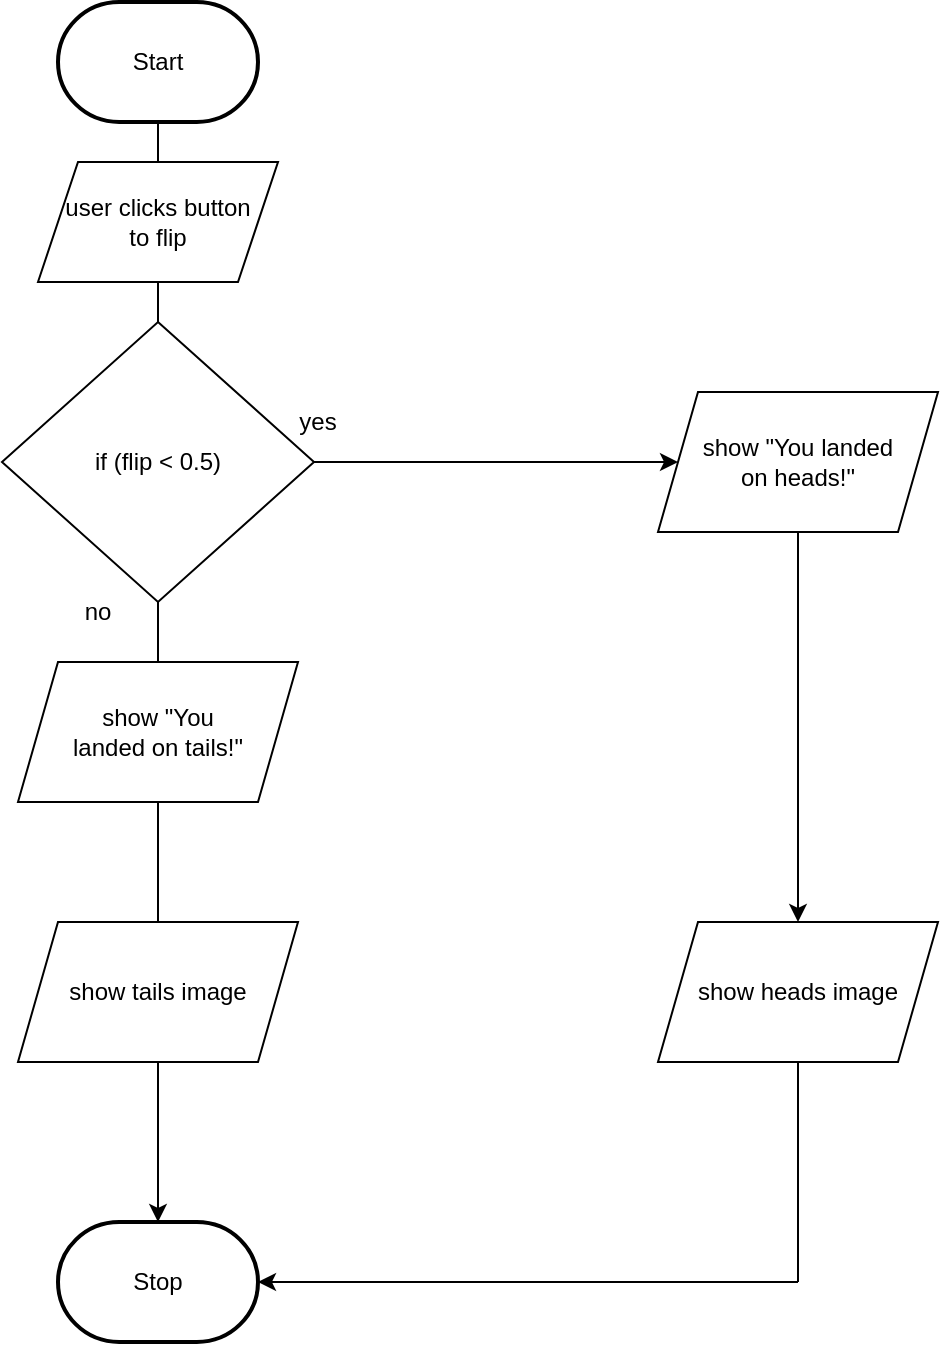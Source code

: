 <mxfile>
    <diagram id="cNM6BuewdGqbLKXvNuxF" name="Page-1">
        <mxGraphModel dx="1086" dy="743" grid="1" gridSize="10" guides="1" tooltips="1" connect="1" arrows="1" fold="1" page="1" pageScale="1" pageWidth="827" pageHeight="1169" math="0" shadow="0">
            <root>
                <mxCell id="0"/>
                <mxCell id="1" parent="0"/>
                <mxCell id="11" style="edgeStyle=orthogonalEdgeStyle;html=1;endArrow=classic;endFill=1;rounded=0;startArrow=none;" parent="1" source="20" target="3" edge="1">
                    <mxGeometry relative="1" as="geometry">
                        <mxPoint x="190" y="525" as="targetPoint"/>
                    </mxGeometry>
                </mxCell>
                <mxCell id="2" value="Start" style="strokeWidth=2;html=1;shape=mxgraph.flowchart.terminator;whiteSpace=wrap;" parent="1" vertex="1">
                    <mxGeometry x="140" y="30" width="100" height="60" as="geometry"/>
                </mxCell>
                <mxCell id="27" style="edgeStyle=none;html=1;endArrow=none;endFill=0;startArrow=classic;startFill=1;" edge="1" parent="1" source="3">
                    <mxGeometry relative="1" as="geometry">
                        <mxPoint x="510" y="670" as="targetPoint"/>
                    </mxGeometry>
                </mxCell>
                <mxCell id="3" value="Stop" style="strokeWidth=2;html=1;shape=mxgraph.flowchart.terminator;whiteSpace=wrap;" parent="1" vertex="1">
                    <mxGeometry x="140" y="640" width="100" height="60" as="geometry"/>
                </mxCell>
                <mxCell id="14" value="" style="edgeStyle=orthogonalEdgeStyle;html=1;endArrow=none;endFill=1;rounded=0;" edge="1" parent="1" source="2" target="13">
                    <mxGeometry relative="1" as="geometry">
                        <mxPoint x="190" y="90" as="sourcePoint"/>
                        <mxPoint x="190" y="640" as="targetPoint"/>
                    </mxGeometry>
                </mxCell>
                <mxCell id="13" value="user clicks button&lt;br&gt;to flip" style="shape=parallelogram;perimeter=parallelogramPerimeter;whiteSpace=wrap;html=1;fixedSize=1;" vertex="1" parent="1">
                    <mxGeometry x="130" y="110" width="120" height="60" as="geometry"/>
                </mxCell>
                <mxCell id="15" value="" style="edgeStyle=orthogonalEdgeStyle;html=1;endArrow=none;endFill=1;rounded=0;startArrow=none;" edge="1" parent="1" source="13" target="12">
                    <mxGeometry relative="1" as="geometry">
                        <mxPoint x="190" y="170" as="sourcePoint"/>
                        <mxPoint x="190" y="640" as="targetPoint"/>
                    </mxGeometry>
                </mxCell>
                <mxCell id="23" style="edgeStyle=none;html=1;entryX=0;entryY=0.5;entryDx=0;entryDy=0;endArrow=classic;endFill=1;" edge="1" parent="1" source="12" target="22">
                    <mxGeometry relative="1" as="geometry"/>
                </mxCell>
                <mxCell id="12" value="if (flip &amp;lt; 0.5)" style="rhombus;whiteSpace=wrap;html=1;" vertex="1" parent="1">
                    <mxGeometry x="112" y="190" width="156" height="140" as="geometry"/>
                </mxCell>
                <mxCell id="16" value="no" style="text;html=1;strokeColor=none;fillColor=none;align=center;verticalAlign=middle;whiteSpace=wrap;rounded=0;" vertex="1" parent="1">
                    <mxGeometry x="130" y="320" width="60" height="30" as="geometry"/>
                </mxCell>
                <mxCell id="17" value="yes" style="text;html=1;strokeColor=none;fillColor=none;align=center;verticalAlign=middle;whiteSpace=wrap;rounded=0;" vertex="1" parent="1">
                    <mxGeometry x="240" y="225" width="60" height="30" as="geometry"/>
                </mxCell>
                <mxCell id="19" value="" style="edgeStyle=orthogonalEdgeStyle;html=1;endArrow=none;endFill=1;rounded=0;startArrow=none;" edge="1" parent="1" source="12" target="18">
                    <mxGeometry relative="1" as="geometry">
                        <mxPoint x="190" y="330" as="sourcePoint"/>
                        <mxPoint x="190" y="640" as="targetPoint"/>
                    </mxGeometry>
                </mxCell>
                <mxCell id="18" value="show &quot;You&lt;br&gt;landed on tails!&quot;" style="shape=parallelogram;perimeter=parallelogramPerimeter;whiteSpace=wrap;html=1;fixedSize=1;" vertex="1" parent="1">
                    <mxGeometry x="120" y="360" width="140" height="70" as="geometry"/>
                </mxCell>
                <mxCell id="21" value="" style="edgeStyle=orthogonalEdgeStyle;html=1;endArrow=none;endFill=1;rounded=0;startArrow=none;" edge="1" parent="1" source="18" target="20">
                    <mxGeometry relative="1" as="geometry">
                        <mxPoint x="190" y="430" as="sourcePoint"/>
                        <mxPoint x="190" y="640" as="targetPoint"/>
                    </mxGeometry>
                </mxCell>
                <mxCell id="20" value="show tails image" style="shape=parallelogram;perimeter=parallelogramPerimeter;whiteSpace=wrap;html=1;fixedSize=1;" vertex="1" parent="1">
                    <mxGeometry x="120" y="490" width="140" height="70" as="geometry"/>
                </mxCell>
                <mxCell id="25" style="edgeStyle=none;html=1;endArrow=classic;endFill=1;" edge="1" parent="1" source="22" target="24">
                    <mxGeometry relative="1" as="geometry"/>
                </mxCell>
                <mxCell id="22" value="show &quot;You landed&lt;br&gt;on heads!&quot;" style="shape=parallelogram;perimeter=parallelogramPerimeter;whiteSpace=wrap;html=1;fixedSize=1;" vertex="1" parent="1">
                    <mxGeometry x="440" y="225" width="140" height="70" as="geometry"/>
                </mxCell>
                <mxCell id="26" style="edgeStyle=none;html=1;endArrow=none;endFill=0;" edge="1" parent="1" source="24">
                    <mxGeometry relative="1" as="geometry">
                        <mxPoint x="510" y="670" as="targetPoint"/>
                    </mxGeometry>
                </mxCell>
                <mxCell id="24" value="show heads image" style="shape=parallelogram;perimeter=parallelogramPerimeter;whiteSpace=wrap;html=1;fixedSize=1;" vertex="1" parent="1">
                    <mxGeometry x="440" y="490" width="140" height="70" as="geometry"/>
                </mxCell>
            </root>
        </mxGraphModel>
    </diagram>
</mxfile>